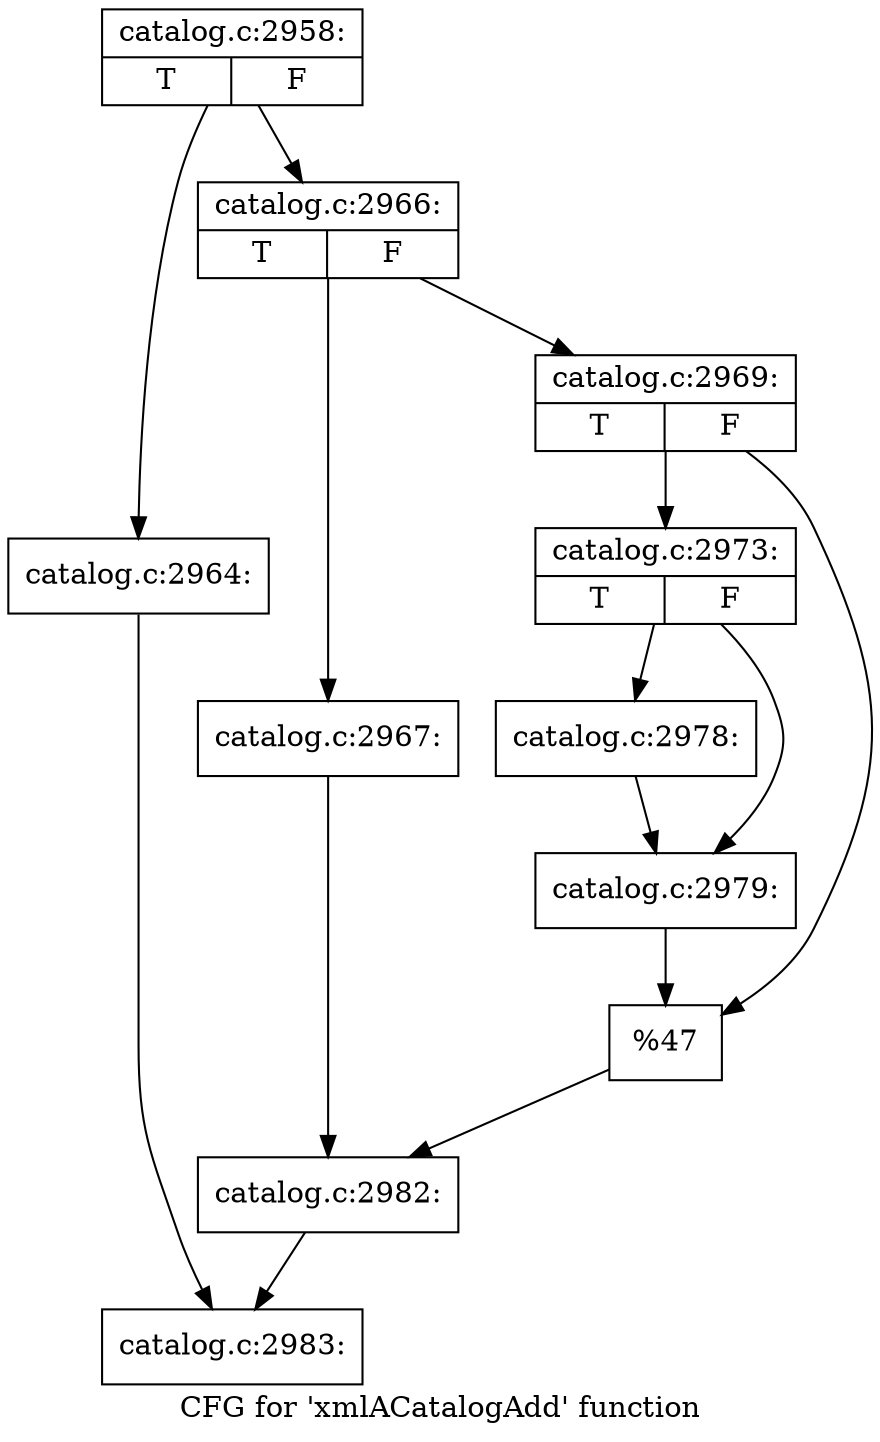 digraph "CFG for 'xmlACatalogAdd' function" {
	label="CFG for 'xmlACatalogAdd' function";

	Node0x38f5380 [shape=record,label="{catalog.c:2958:|{<s0>T|<s1>F}}"];
	Node0x38f5380 -> Node0x38f6570;
	Node0x38f5380 -> Node0x38f65c0;
	Node0x38f6570 [shape=record,label="{catalog.c:2964:}"];
	Node0x38f6570 -> Node0x38001d0;
	Node0x38f65c0 [shape=record,label="{catalog.c:2966:|{<s0>T|<s1>F}}"];
	Node0x38f65c0 -> Node0x38f6a80;
	Node0x38f65c0 -> Node0x38f6b20;
	Node0x38f6a80 [shape=record,label="{catalog.c:2967:}"];
	Node0x38f6a80 -> Node0x38f6ad0;
	Node0x38f6b20 [shape=record,label="{catalog.c:2969:|{<s0>T|<s1>F}}"];
	Node0x38f6b20 -> Node0x38f84f0;
	Node0x38f6b20 -> Node0x38f8880;
	Node0x38f84f0 [shape=record,label="{catalog.c:2973:|{<s0>T|<s1>F}}"];
	Node0x38f84f0 -> Node0x38f8f80;
	Node0x38f84f0 -> Node0x38f8fd0;
	Node0x38f8f80 [shape=record,label="{catalog.c:2978:}"];
	Node0x38f8f80 -> Node0x38f8fd0;
	Node0x38f8fd0 [shape=record,label="{catalog.c:2979:}"];
	Node0x38f8fd0 -> Node0x38f8880;
	Node0x38f8880 [shape=record,label="{%47}"];
	Node0x38f8880 -> Node0x38f6ad0;
	Node0x38f6ad0 [shape=record,label="{catalog.c:2982:}"];
	Node0x38f6ad0 -> Node0x38001d0;
	Node0x38001d0 [shape=record,label="{catalog.c:2983:}"];
}
